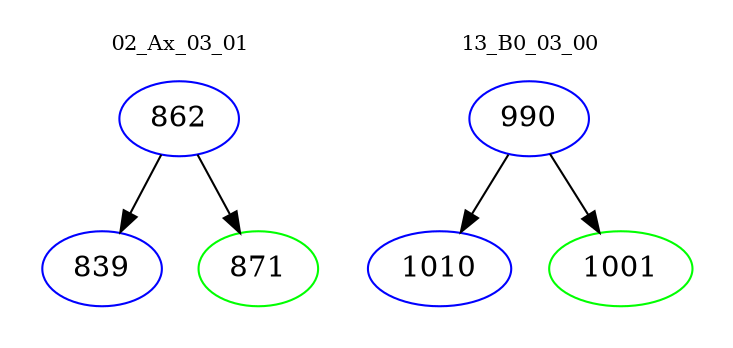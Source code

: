 digraph{
subgraph cluster_0 {
color = white
label = "02_Ax_03_01";
fontsize=10;
T0_862 [label="862", color="blue"]
T0_862 -> T0_839 [color="black"]
T0_839 [label="839", color="blue"]
T0_862 -> T0_871 [color="black"]
T0_871 [label="871", color="green"]
}
subgraph cluster_1 {
color = white
label = "13_B0_03_00";
fontsize=10;
T1_990 [label="990", color="blue"]
T1_990 -> T1_1010 [color="black"]
T1_1010 [label="1010", color="blue"]
T1_990 -> T1_1001 [color="black"]
T1_1001 [label="1001", color="green"]
}
}
